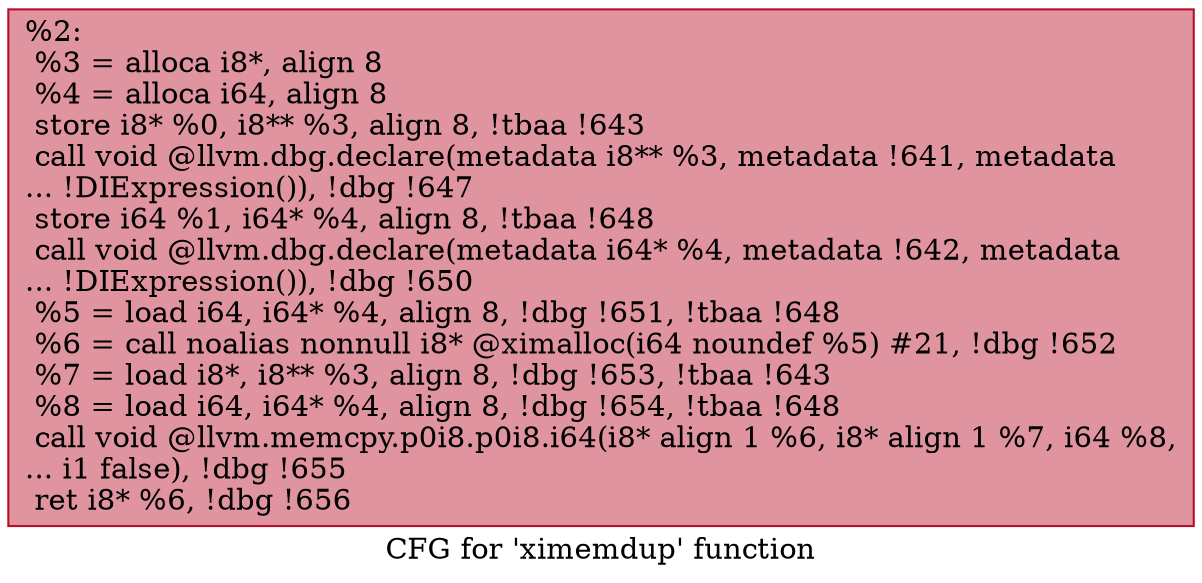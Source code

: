 digraph "CFG for 'ximemdup' function" {
	label="CFG for 'ximemdup' function";

	Node0x1788260 [shape=record,color="#b70d28ff", style=filled, fillcolor="#b70d2870",label="{%2:\l  %3 = alloca i8*, align 8\l  %4 = alloca i64, align 8\l  store i8* %0, i8** %3, align 8, !tbaa !643\l  call void @llvm.dbg.declare(metadata i8** %3, metadata !641, metadata\l... !DIExpression()), !dbg !647\l  store i64 %1, i64* %4, align 8, !tbaa !648\l  call void @llvm.dbg.declare(metadata i64* %4, metadata !642, metadata\l... !DIExpression()), !dbg !650\l  %5 = load i64, i64* %4, align 8, !dbg !651, !tbaa !648\l  %6 = call noalias nonnull i8* @ximalloc(i64 noundef %5) #21, !dbg !652\l  %7 = load i8*, i8** %3, align 8, !dbg !653, !tbaa !643\l  %8 = load i64, i64* %4, align 8, !dbg !654, !tbaa !648\l  call void @llvm.memcpy.p0i8.p0i8.i64(i8* align 1 %6, i8* align 1 %7, i64 %8,\l... i1 false), !dbg !655\l  ret i8* %6, !dbg !656\l}"];
}
